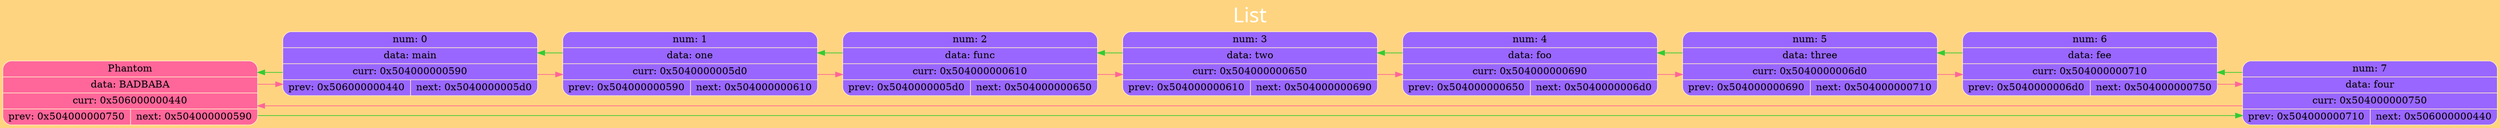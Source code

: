 digraph G
{
label="List";
 labelloc="t";
 fontsize=30
 fontname="Verdana";
 fontcolor="#FFFFFF"

rankdir=LR; splines=ortho; size="200,300"; bgcolor="#ffd480";
{ node_0x506000000440 [shape = record; style="rounded, filled", fillcolor="#ff6699", color="#FFE9C7", label=" { Phantom } | { data: BADBABA } | { curr: 0x506000000440 } | { { prev: 0x504000000750 } | { next: 0x504000000590 } }  "] 
}
node_0x504000000590 [shape = record; style="rounded, filled", fillcolor="#9966FF", color="#FFE9C7", label=" { num: 0 } | { data: main } | { curr: 0x504000000590 } | { { prev: 0x506000000440 } | { next: 0x5040000005d0 } }  "] 
node_0x5040000005d0 [shape = record; style="rounded, filled", fillcolor="#9966FF", color="#FFE9C7", label=" { num: 1 } | { data: one } | { curr: 0x5040000005d0 } | { { prev: 0x504000000590 } | { next: 0x504000000610 } }  "] 
node_0x504000000610 [shape = record; style="rounded, filled", fillcolor="#9966FF", color="#FFE9C7", label=" { num: 2 } | { data: func } | { curr: 0x504000000610 } | { { prev: 0x5040000005d0 } | { next: 0x504000000650 } }  "] 
node_0x504000000650 [shape = record; style="rounded, filled", fillcolor="#9966FF", color="#FFE9C7", label=" { num: 3 } | { data: two } | { curr: 0x504000000650 } | { { prev: 0x504000000610 } | { next: 0x504000000690 } }  "] 
node_0x504000000690 [shape = record; style="rounded, filled", fillcolor="#9966FF", color="#FFE9C7", label=" { num: 4 } | { data: foo } | { curr: 0x504000000690 } | { { prev: 0x504000000650 } | { next: 0x5040000006d0 } }  "] 
node_0x5040000006d0 [shape = record; style="rounded, filled", fillcolor="#9966FF", color="#FFE9C7", label=" { num: 5 } | { data: three } | { curr: 0x5040000006d0 } | { { prev: 0x504000000690 } | { next: 0x504000000710 } }  "] 
node_0x504000000710 [shape = record; style="rounded, filled", fillcolor="#9966FF", color="#FFE9C7", label=" { num: 6 } | { data: fee } | { curr: 0x504000000710 } | { { prev: 0x5040000006d0 } | { next: 0x504000000750 } }  "] 
node_0x504000000750 [shape = record; style="rounded, filled", fillcolor="#9966FF", color="#FFE9C7", label=" { num: 7 } | { data: four } | { curr: 0x504000000750 } | { { prev: 0x504000000710 } | { next: 0x506000000440 } }  "] 

node_0x506000000440 -> node_0x504000000590 [color ="#ff6699"];
node_0x506000000440 -> node_0x504000000750 [color ="#34cb34"];
node_0x504000000590 -> node_0x5040000005d0 [color ="#ff6699"];
node_0x504000000590 -> node_0x506000000440 [color ="#34cb34"];
node_0x5040000005d0 -> node_0x504000000610 [color ="#ff6699"];
node_0x5040000005d0 -> node_0x504000000590 [color ="#34cb34"];
node_0x504000000610 -> node_0x504000000650 [color ="#ff6699"];
node_0x504000000610 -> node_0x5040000005d0 [color ="#34cb34"];
node_0x504000000650 -> node_0x504000000690 [color ="#ff6699"];
node_0x504000000650 -> node_0x504000000610 [color ="#34cb34"];
node_0x504000000690 -> node_0x5040000006d0 [color ="#ff6699"];
node_0x504000000690 -> node_0x504000000650 [color ="#34cb34"];
node_0x5040000006d0 -> node_0x504000000710 [color ="#ff6699"];
node_0x5040000006d0 -> node_0x504000000690 [color ="#34cb34"];
node_0x504000000710 -> node_0x504000000750 [color ="#ff6699"];
node_0x504000000710 -> node_0x5040000006d0 [color ="#34cb34"];
node_0x504000000750 -> node_0x506000000440 [color ="#ff6699"];
node_0x504000000750 -> node_0x504000000710 [color ="#34cb34"];

}
